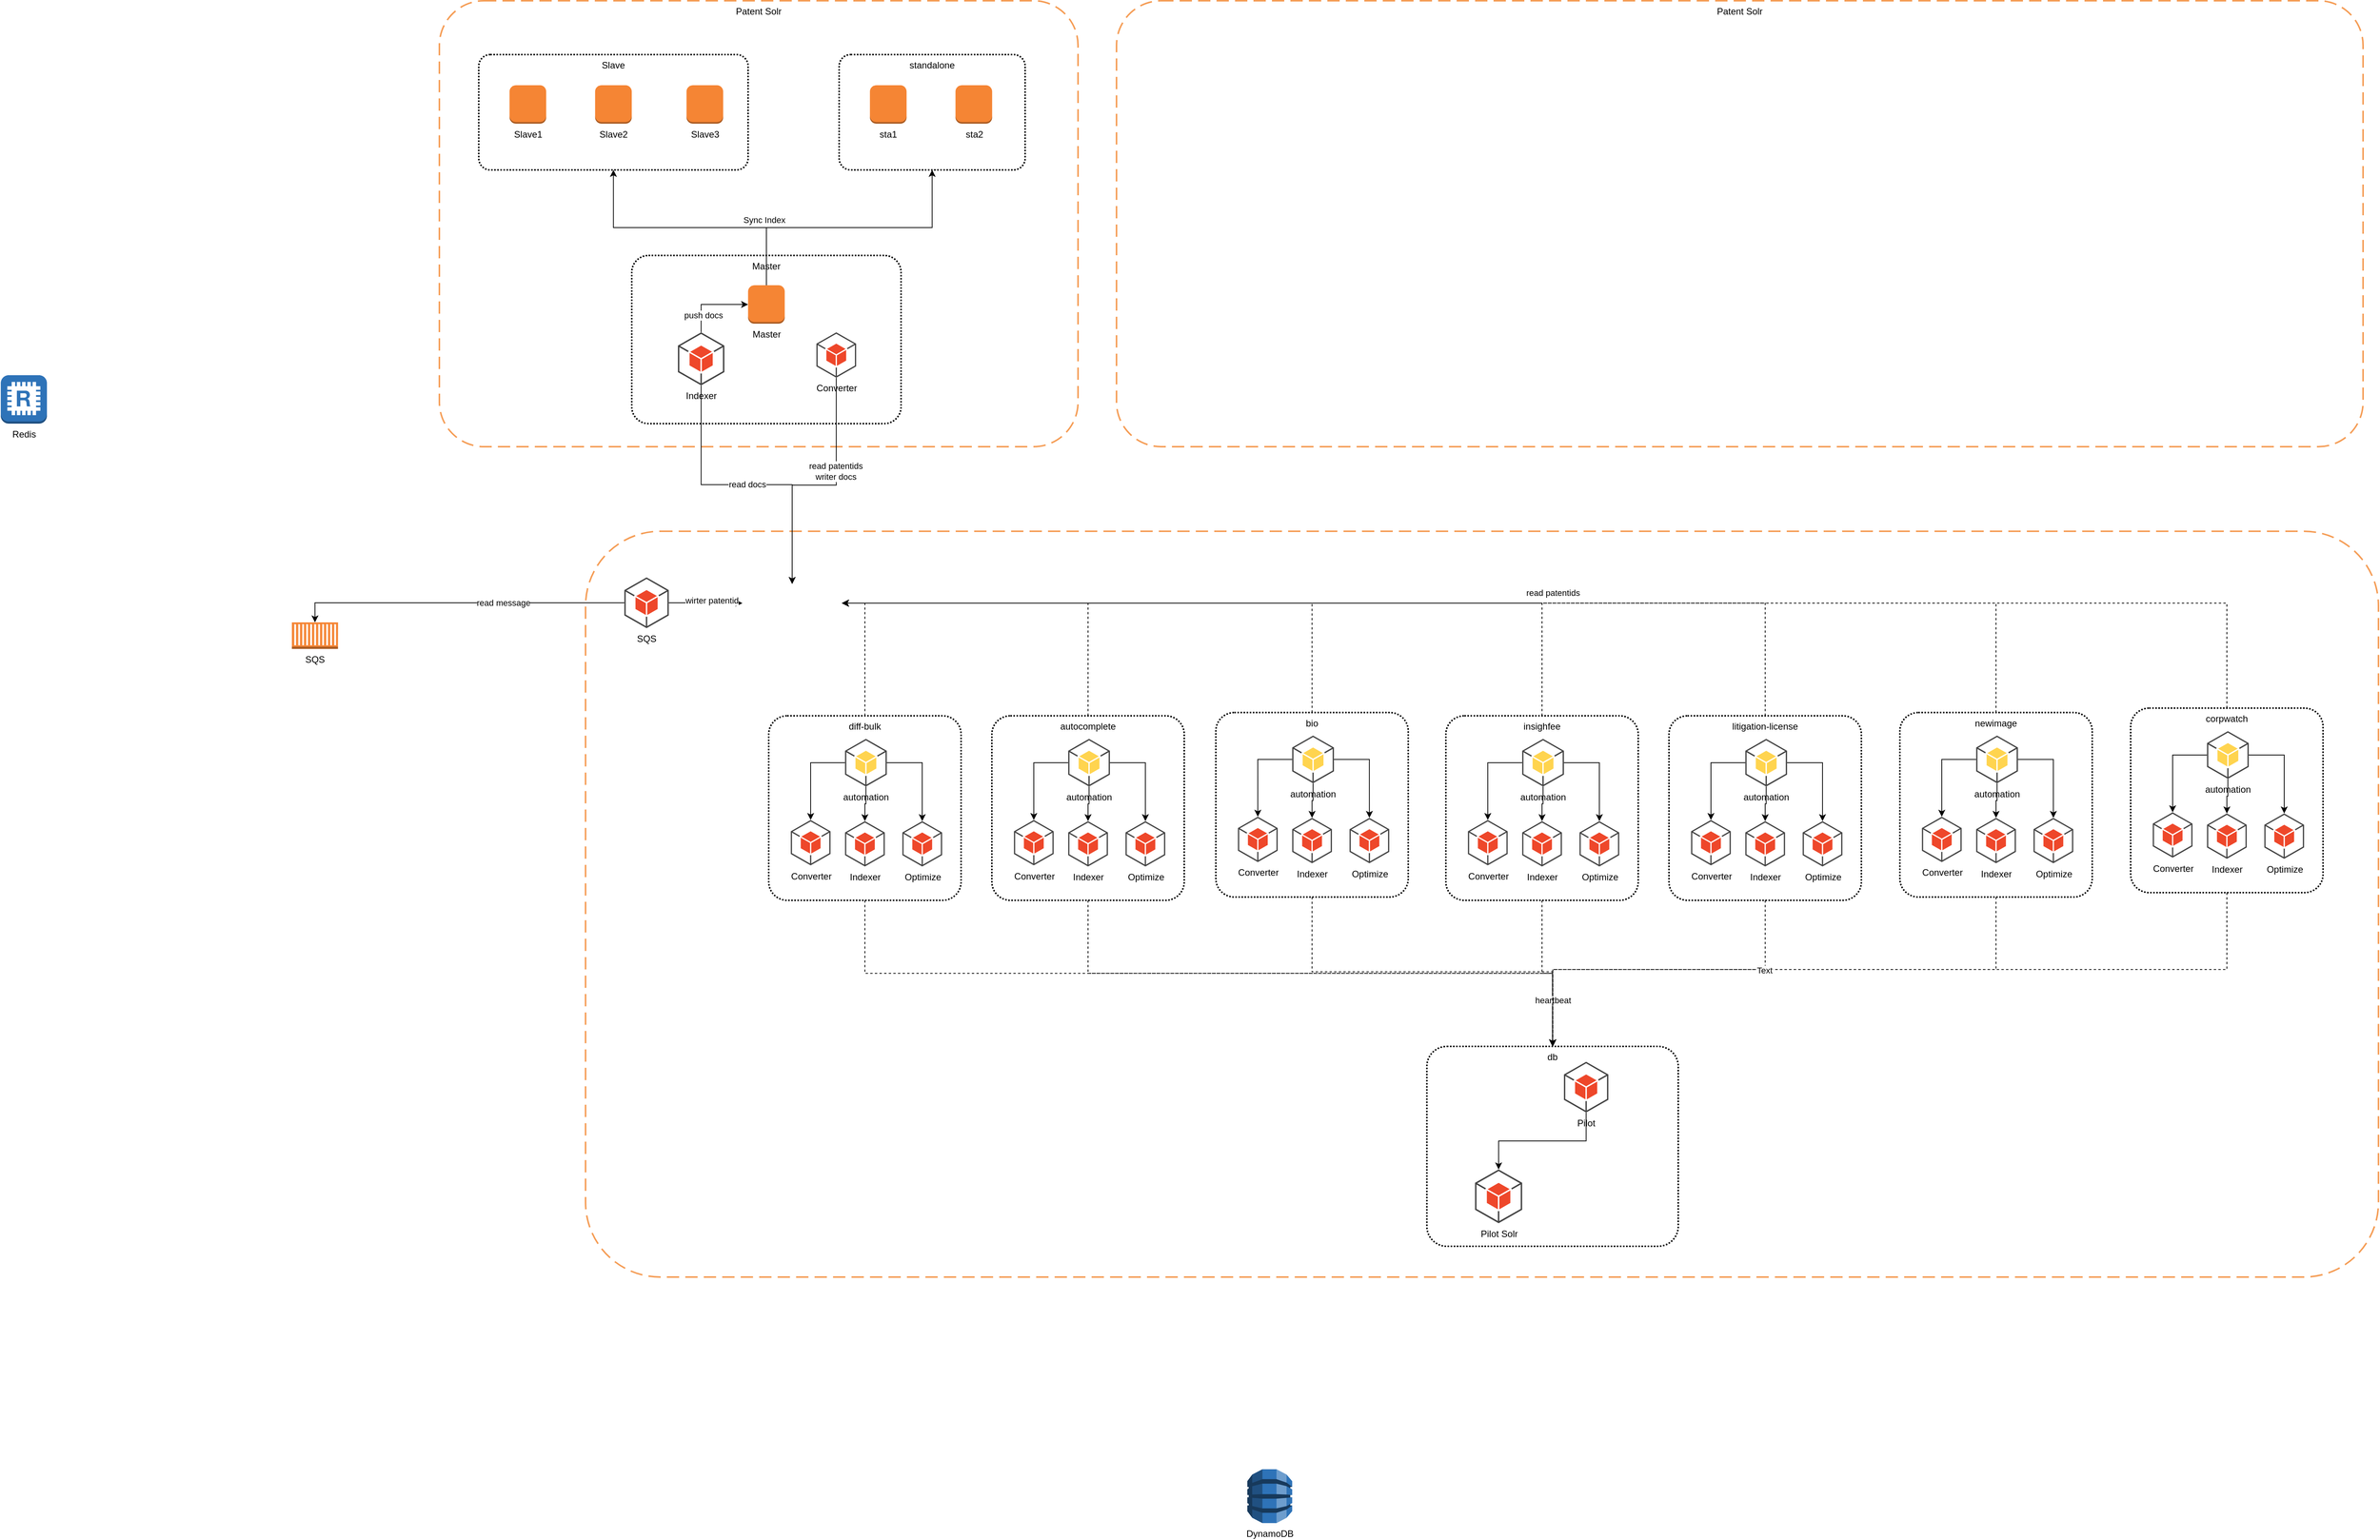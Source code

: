 <mxfile version="16.5.5" type="github">
  <diagram id="Ht1M8jgEwFfnCIfOTk4-" name="Page-1">
    <mxGraphModel dx="4338" dy="2667" grid="1" gridSize="10" guides="1" tooltips="1" connect="1" arrows="1" fold="1" page="1" pageScale="1" pageWidth="1169" pageHeight="827" math="0" shadow="0">
      <root>
        <mxCell id="0" />
        <mxCell id="1" parent="0" />
        <mxCell id="1D48mH3xO_Sxxa785n8w-29" value="" style="rounded=1;arcSize=10;dashed=1;strokeColor=#F59D56;fillColor=none;gradientColor=none;dashPattern=8 4;strokeWidth=2;" vertex="1" parent="1">
          <mxGeometry x="80" y="490" width="2330" height="970" as="geometry" />
        </mxCell>
        <mxCell id="1D48mH3xO_Sxxa785n8w-140" value="db" style="rounded=1;arcSize=10;dashed=1;fillColor=none;gradientColor=none;dashPattern=1 1;strokeWidth=2;verticalAlign=top;" vertex="1" parent="1">
          <mxGeometry x="1173.33" y="1160" width="326.67" height="260" as="geometry" />
        </mxCell>
        <mxCell id="1D48mH3xO_Sxxa785n8w-141" style="edgeStyle=orthogonalEdgeStyle;rounded=0;orthogonalLoop=1;jettySize=auto;html=1;exitX=0.5;exitY=1;exitDx=0;exitDy=0;dashed=1;" edge="1" parent="1" source="1D48mH3xO_Sxxa785n8w-71" target="1D48mH3xO_Sxxa785n8w-140">
          <mxGeometry relative="1" as="geometry" />
        </mxCell>
        <mxCell id="1D48mH3xO_Sxxa785n8w-149" style="edgeStyle=orthogonalEdgeStyle;rounded=0;orthogonalLoop=1;jettySize=auto;html=1;exitX=0.5;exitY=0;exitDx=0;exitDy=0;entryX=1;entryY=0.5;entryDx=0;entryDy=0;dashed=1;" edge="1" parent="1" source="1D48mH3xO_Sxxa785n8w-71" target="1D48mH3xO_Sxxa785n8w-42">
          <mxGeometry relative="1" as="geometry" />
        </mxCell>
        <mxCell id="1D48mH3xO_Sxxa785n8w-71" value="diff-bulk" style="rounded=1;arcSize=10;dashed=1;fillColor=none;gradientColor=none;dashPattern=1 1;strokeWidth=2;verticalAlign=top;" vertex="1" parent="1">
          <mxGeometry x="318.0" y="730" width="250" height="240" as="geometry" />
        </mxCell>
        <mxCell id="1D48mH3xO_Sxxa785n8w-31" value="Patent Solr" style="rounded=1;arcSize=10;dashed=1;strokeColor=#F59D56;fillColor=none;gradientColor=none;dashPattern=8 4;strokeWidth=2;verticalAlign=top;" vertex="1" parent="1">
          <mxGeometry x="-110" y="-200" width="830" height="580" as="geometry" />
        </mxCell>
        <mxCell id="1D48mH3xO_Sxxa785n8w-21" value="Master" style="rounded=1;arcSize=10;dashed=1;fillColor=none;gradientColor=none;dashPattern=1 1;strokeWidth=2;verticalAlign=top;" vertex="1" parent="1">
          <mxGeometry x="140" y="131.25" width="350" height="218.75" as="geometry" />
        </mxCell>
        <mxCell id="1D48mH3xO_Sxxa785n8w-7" value="DynamoDB" style="outlineConnect=0;dashed=0;verticalLabelPosition=bottom;verticalAlign=top;align=center;html=1;shape=mxgraph.aws3.dynamo_db;fillColor=#2E73B8;gradientColor=none;" vertex="1" parent="1">
          <mxGeometry x="939.99" y="1710" width="58.33" height="70" as="geometry" />
        </mxCell>
        <mxCell id="1D48mH3xO_Sxxa785n8w-8" value="Redis" style="outlineConnect=0;dashed=0;verticalLabelPosition=bottom;verticalAlign=top;align=center;html=1;shape=mxgraph.aws3.redis;fillColor=#2E73B8;gradientColor=none;" vertex="1" parent="1">
          <mxGeometry x="-680" y="287" width="60" height="63" as="geometry" />
        </mxCell>
        <mxCell id="1D48mH3xO_Sxxa785n8w-32" style="edgeStyle=orthogonalEdgeStyle;rounded=0;orthogonalLoop=1;jettySize=auto;html=1;exitX=0.5;exitY=0;exitDx=0;exitDy=0;exitPerimeter=0;entryX=0.5;entryY=1;entryDx=0;entryDy=0;" edge="1" parent="1" source="1D48mH3xO_Sxxa785n8w-13" target="1D48mH3xO_Sxxa785n8w-165">
          <mxGeometry relative="1" as="geometry">
            <mxPoint x="453.8" y="29.76" as="targetPoint" />
          </mxGeometry>
        </mxCell>
        <mxCell id="1D48mH3xO_Sxxa785n8w-33" style="edgeStyle=orthogonalEdgeStyle;rounded=0;orthogonalLoop=1;jettySize=auto;html=1;exitX=0.5;exitY=0;exitDx=0;exitDy=0;exitPerimeter=0;entryX=0.5;entryY=1;entryDx=0;entryDy=0;" edge="1" parent="1" source="1D48mH3xO_Sxxa785n8w-13" target="1D48mH3xO_Sxxa785n8w-161">
          <mxGeometry relative="1" as="geometry">
            <mxPoint x="160.059" y="44.25" as="targetPoint" />
          </mxGeometry>
        </mxCell>
        <mxCell id="1D48mH3xO_Sxxa785n8w-34" value="Sync Index" style="edgeLabel;html=1;align=center;verticalAlign=middle;resizable=0;points=[];" vertex="1" connectable="0" parent="1D48mH3xO_Sxxa785n8w-33">
          <mxGeometry x="-0.615" y="3" relative="1" as="geometry">
            <mxPoint y="-18" as="offset" />
          </mxGeometry>
        </mxCell>
        <mxCell id="1D48mH3xO_Sxxa785n8w-13" value="Master" style="outlineConnect=0;dashed=0;verticalLabelPosition=bottom;verticalAlign=top;align=center;html=1;shape=mxgraph.aws3.instance;fillColor=#F58534;gradientColor=none;" vertex="1" parent="1">
          <mxGeometry x="291.19" y="170" width="47.62" height="50" as="geometry" />
        </mxCell>
        <mxCell id="1D48mH3xO_Sxxa785n8w-66" style="edgeStyle=orthogonalEdgeStyle;rounded=0;orthogonalLoop=1;jettySize=auto;html=1;exitX=0.5;exitY=1;exitDx=0;exitDy=0;exitPerimeter=0;entryX=0.5;entryY=0;entryDx=0;entryDy=0;" edge="1" parent="1" source="1D48mH3xO_Sxxa785n8w-24" target="1D48mH3xO_Sxxa785n8w-42">
          <mxGeometry relative="1" as="geometry">
            <Array as="points">
              <mxPoint x="406" y="430" />
              <mxPoint x="349" y="430" />
            </Array>
          </mxGeometry>
        </mxCell>
        <mxCell id="1D48mH3xO_Sxxa785n8w-67" value="read patentids&lt;br&gt;writer docs" style="edgeLabel;html=1;align=center;verticalAlign=middle;resizable=0;points=[];" vertex="1" connectable="0" parent="1D48mH3xO_Sxxa785n8w-66">
          <mxGeometry x="-0.251" y="-1" relative="1" as="geometry">
            <mxPoint as="offset" />
          </mxGeometry>
        </mxCell>
        <mxCell id="1D48mH3xO_Sxxa785n8w-24" value="Converter" style="outlineConnect=0;dashed=0;verticalLabelPosition=bottom;verticalAlign=top;align=center;html=1;shape=mxgraph.aws3.android;fillColor=#EE472A;gradientColor=none;" vertex="1" parent="1">
          <mxGeometry x="380" y="231.25" width="51.63" height="59" as="geometry" />
        </mxCell>
        <mxCell id="1D48mH3xO_Sxxa785n8w-46" value="read docs" style="edgeStyle=orthogonalEdgeStyle;rounded=0;orthogonalLoop=1;jettySize=auto;html=1;exitX=0.5;exitY=1;exitDx=0;exitDy=0;exitPerimeter=0;" edge="1" parent="1" source="1D48mH3xO_Sxxa785n8w-25" target="1D48mH3xO_Sxxa785n8w-42">
          <mxGeometry relative="1" as="geometry" />
        </mxCell>
        <mxCell id="1D48mH3xO_Sxxa785n8w-68" style="edgeStyle=orthogonalEdgeStyle;rounded=0;orthogonalLoop=1;jettySize=auto;html=1;exitX=0.5;exitY=0;exitDx=0;exitDy=0;exitPerimeter=0;entryX=0;entryY=0.5;entryDx=0;entryDy=0;entryPerimeter=0;" edge="1" parent="1" source="1D48mH3xO_Sxxa785n8w-25" target="1D48mH3xO_Sxxa785n8w-13">
          <mxGeometry relative="1" as="geometry" />
        </mxCell>
        <mxCell id="1D48mH3xO_Sxxa785n8w-69" value="push docs" style="edgeLabel;html=1;align=center;verticalAlign=middle;resizable=0;points=[];" vertex="1" connectable="0" parent="1D48mH3xO_Sxxa785n8w-68">
          <mxGeometry x="-0.524" y="-3" relative="1" as="geometry">
            <mxPoint as="offset" />
          </mxGeometry>
        </mxCell>
        <mxCell id="1D48mH3xO_Sxxa785n8w-25" value="Indexer" style="outlineConnect=0;dashed=0;verticalLabelPosition=bottom;verticalAlign=top;align=center;html=1;shape=mxgraph.aws3.android;fillColor=#EE472A;gradientColor=none;" vertex="1" parent="1">
          <mxGeometry x="200" y="231.25" width="60.38" height="69" as="geometry" />
        </mxCell>
        <mxCell id="1D48mH3xO_Sxxa785n8w-39" style="edgeStyle=orthogonalEdgeStyle;rounded=0;orthogonalLoop=1;jettySize=auto;html=1;exitX=0;exitY=0.5;exitDx=0;exitDy=0;exitPerimeter=0;entryX=0.5;entryY=0;entryDx=0;entryDy=0;entryPerimeter=0;" edge="1" parent="1" source="1D48mH3xO_Sxxa785n8w-35" target="1D48mH3xO_Sxxa785n8w-38">
          <mxGeometry relative="1" as="geometry" />
        </mxCell>
        <mxCell id="1D48mH3xO_Sxxa785n8w-40" value="read message" style="edgeLabel;html=1;align=center;verticalAlign=middle;resizable=0;points=[];" vertex="1" connectable="0" parent="1D48mH3xO_Sxxa785n8w-39">
          <mxGeometry x="-0.262" relative="1" as="geometry">
            <mxPoint as="offset" />
          </mxGeometry>
        </mxCell>
        <mxCell id="1D48mH3xO_Sxxa785n8w-64" style="edgeStyle=orthogonalEdgeStyle;rounded=0;orthogonalLoop=1;jettySize=auto;html=1;exitX=1;exitY=0.5;exitDx=0;exitDy=0;exitPerimeter=0;entryX=0;entryY=0.5;entryDx=0;entryDy=0;" edge="1" parent="1" source="1D48mH3xO_Sxxa785n8w-35" target="1D48mH3xO_Sxxa785n8w-42">
          <mxGeometry relative="1" as="geometry" />
        </mxCell>
        <mxCell id="1D48mH3xO_Sxxa785n8w-65" value="wirter patentid" style="edgeLabel;html=1;align=center;verticalAlign=middle;resizable=0;points=[];" vertex="1" connectable="0" parent="1D48mH3xO_Sxxa785n8w-64">
          <mxGeometry x="0.141" y="4" relative="1" as="geometry">
            <mxPoint x="1" as="offset" />
          </mxGeometry>
        </mxCell>
        <mxCell id="1D48mH3xO_Sxxa785n8w-35" value="SQS" style="outlineConnect=0;dashed=0;verticalLabelPosition=bottom;verticalAlign=top;align=center;html=1;shape=mxgraph.aws3.android;fillColor=#EE472A;gradientColor=none;" vertex="1" parent="1">
          <mxGeometry x="130.38" y="550" width="57.75" height="66" as="geometry" />
        </mxCell>
        <mxCell id="1D48mH3xO_Sxxa785n8w-38" value="SQS" style="outlineConnect=0;dashed=0;verticalLabelPosition=bottom;verticalAlign=top;align=center;html=1;shape=mxgraph.aws3.ec2_compute_container;fillColor=#F58534;gradientColor=none;" vertex="1" parent="1">
          <mxGeometry x="-301.67" y="608.5" width="60" height="34.5" as="geometry" />
        </mxCell>
        <mxCell id="1D48mH3xO_Sxxa785n8w-42" value="" style="shape=image;verticalLabelPosition=bottom;labelBackgroundColor=default;verticalAlign=top;aspect=fixed;imageAspect=0;image=https://www.ovhcloud.com/sites/default/files/styles/text_media_horizontal/public/2021-09/ECX-1909_Hero_Kafka_600x400%402x-1.png;" vertex="1" parent="1">
          <mxGeometry x="283.81" y="558.5" width="129.36" height="50" as="geometry" />
        </mxCell>
        <mxCell id="1D48mH3xO_Sxxa785n8w-53" style="edgeStyle=orthogonalEdgeStyle;rounded=0;orthogonalLoop=1;jettySize=auto;html=1;exitX=0.5;exitY=1;exitDx=0;exitDy=0;exitPerimeter=0;entryX=0.5;entryY=0;entryDx=0;entryDy=0;entryPerimeter=0;" edge="1" parent="1" source="1D48mH3xO_Sxxa785n8w-51" target="1D48mH3xO_Sxxa785n8w-52">
          <mxGeometry relative="1" as="geometry" />
        </mxCell>
        <mxCell id="1D48mH3xO_Sxxa785n8w-51" value="Pilot" style="outlineConnect=0;dashed=0;verticalLabelPosition=bottom;verticalAlign=top;align=center;html=1;shape=mxgraph.aws3.android;fillColor=#EE472A;gradientColor=none;" vertex="1" parent="1">
          <mxGeometry x="1351.44" y="1180" width="57.75" height="66" as="geometry" />
        </mxCell>
        <mxCell id="1D48mH3xO_Sxxa785n8w-52" value="Pilot Solr" style="outlineConnect=0;dashed=0;verticalLabelPosition=bottom;verticalAlign=top;align=center;html=1;shape=mxgraph.aws3.android;fillColor=#EE472A;gradientColor=none;" vertex="1" parent="1">
          <mxGeometry x="1235.94" y="1320" width="61.25" height="70" as="geometry" />
        </mxCell>
        <mxCell id="1D48mH3xO_Sxxa785n8w-75" style="edgeStyle=orthogonalEdgeStyle;rounded=0;orthogonalLoop=1;jettySize=auto;html=1;exitX=0;exitY=0.5;exitDx=0;exitDy=0;exitPerimeter=0;entryX=0.5;entryY=0;entryDx=0;entryDy=0;entryPerimeter=0;" edge="1" parent="1" source="1D48mH3xO_Sxxa785n8w-55" target="1D48mH3xO_Sxxa785n8w-72">
          <mxGeometry relative="1" as="geometry" />
        </mxCell>
        <mxCell id="1D48mH3xO_Sxxa785n8w-76" style="edgeStyle=orthogonalEdgeStyle;rounded=0;orthogonalLoop=1;jettySize=auto;html=1;exitX=1;exitY=0.5;exitDx=0;exitDy=0;exitPerimeter=0;entryX=0.5;entryY=0;entryDx=0;entryDy=0;entryPerimeter=0;" edge="1" parent="1" source="1D48mH3xO_Sxxa785n8w-55" target="1D48mH3xO_Sxxa785n8w-74">
          <mxGeometry relative="1" as="geometry" />
        </mxCell>
        <mxCell id="1D48mH3xO_Sxxa785n8w-77" style="edgeStyle=orthogonalEdgeStyle;rounded=0;orthogonalLoop=1;jettySize=auto;html=1;exitX=0.5;exitY=1;exitDx=0;exitDy=0;exitPerimeter=0;entryX=0.5;entryY=0;entryDx=0;entryDy=0;entryPerimeter=0;" edge="1" parent="1" source="1D48mH3xO_Sxxa785n8w-55" target="1D48mH3xO_Sxxa785n8w-73">
          <mxGeometry relative="1" as="geometry" />
        </mxCell>
        <mxCell id="1D48mH3xO_Sxxa785n8w-55" value="automation" style="outlineConnect=0;dashed=0;verticalLabelPosition=bottom;verticalAlign=top;align=center;html=1;shape=mxgraph.aws3.android;fillColor=#FFD44F;gradientColor=none;" vertex="1" parent="1">
          <mxGeometry x="417.19" y="760" width="54.25" height="62" as="geometry" />
        </mxCell>
        <mxCell id="1D48mH3xO_Sxxa785n8w-72" value="Converter" style="outlineConnect=0;dashed=0;verticalLabelPosition=bottom;verticalAlign=top;align=center;html=1;shape=mxgraph.aws3.android;fillColor=#EE472A;gradientColor=none;" vertex="1" parent="1">
          <mxGeometry x="346.7" y="865.5" width="51.63" height="59" as="geometry" />
        </mxCell>
        <mxCell id="1D48mH3xO_Sxxa785n8w-73" value="Indexer" style="outlineConnect=0;dashed=0;verticalLabelPosition=bottom;verticalAlign=top;align=center;html=1;shape=mxgraph.aws3.android;fillColor=#EE472A;gradientColor=none;" vertex="1" parent="1">
          <mxGeometry x="417.19" y="867" width="51.63" height="59" as="geometry" />
        </mxCell>
        <mxCell id="1D48mH3xO_Sxxa785n8w-74" value="Optimize" style="outlineConnect=0;dashed=0;verticalLabelPosition=bottom;verticalAlign=top;align=center;html=1;shape=mxgraph.aws3.android;fillColor=#EE472A;gradientColor=none;" vertex="1" parent="1">
          <mxGeometry x="491.7" y="867" width="51.63" height="59" as="geometry" />
        </mxCell>
        <mxCell id="1D48mH3xO_Sxxa785n8w-142" style="edgeStyle=orthogonalEdgeStyle;rounded=0;orthogonalLoop=1;jettySize=auto;html=1;exitX=0.5;exitY=1;exitDx=0;exitDy=0;dashed=1;" edge="1" parent="1" source="1D48mH3xO_Sxxa785n8w-78" target="1D48mH3xO_Sxxa785n8w-140">
          <mxGeometry relative="1" as="geometry">
            <Array as="points">
              <mxPoint x="733" y="1065" />
              <mxPoint x="1337" y="1065" />
            </Array>
          </mxGeometry>
        </mxCell>
        <mxCell id="1D48mH3xO_Sxxa785n8w-150" style="edgeStyle=orthogonalEdgeStyle;rounded=0;orthogonalLoop=1;jettySize=auto;html=1;exitX=0.5;exitY=0;exitDx=0;exitDy=0;dashed=1;entryX=1;entryY=0.5;entryDx=0;entryDy=0;" edge="1" parent="1" source="1D48mH3xO_Sxxa785n8w-78" target="1D48mH3xO_Sxxa785n8w-42">
          <mxGeometry relative="1" as="geometry">
            <mxPoint x="400" y="590" as="targetPoint" />
          </mxGeometry>
        </mxCell>
        <mxCell id="1D48mH3xO_Sxxa785n8w-78" value="autocomplete" style="rounded=1;arcSize=10;dashed=1;fillColor=none;gradientColor=none;dashPattern=1 1;strokeWidth=2;verticalAlign=top;" vertex="1" parent="1">
          <mxGeometry x="608" y="730" width="250" height="240" as="geometry" />
        </mxCell>
        <mxCell id="1D48mH3xO_Sxxa785n8w-79" style="edgeStyle=orthogonalEdgeStyle;rounded=0;orthogonalLoop=1;jettySize=auto;html=1;exitX=0;exitY=0.5;exitDx=0;exitDy=0;exitPerimeter=0;entryX=0.5;entryY=0;entryDx=0;entryDy=0;entryPerimeter=0;" edge="1" parent="1" source="1D48mH3xO_Sxxa785n8w-82" target="1D48mH3xO_Sxxa785n8w-83">
          <mxGeometry relative="1" as="geometry" />
        </mxCell>
        <mxCell id="1D48mH3xO_Sxxa785n8w-80" style="edgeStyle=orthogonalEdgeStyle;rounded=0;orthogonalLoop=1;jettySize=auto;html=1;exitX=1;exitY=0.5;exitDx=0;exitDy=0;exitPerimeter=0;entryX=0.5;entryY=0;entryDx=0;entryDy=0;entryPerimeter=0;" edge="1" parent="1" source="1D48mH3xO_Sxxa785n8w-82" target="1D48mH3xO_Sxxa785n8w-85">
          <mxGeometry relative="1" as="geometry" />
        </mxCell>
        <mxCell id="1D48mH3xO_Sxxa785n8w-81" style="edgeStyle=orthogonalEdgeStyle;rounded=0;orthogonalLoop=1;jettySize=auto;html=1;exitX=0.5;exitY=1;exitDx=0;exitDy=0;exitPerimeter=0;entryX=0.5;entryY=0;entryDx=0;entryDy=0;entryPerimeter=0;" edge="1" parent="1" source="1D48mH3xO_Sxxa785n8w-82" target="1D48mH3xO_Sxxa785n8w-84">
          <mxGeometry relative="1" as="geometry" />
        </mxCell>
        <mxCell id="1D48mH3xO_Sxxa785n8w-82" value="automation" style="outlineConnect=0;dashed=0;verticalLabelPosition=bottom;verticalAlign=top;align=center;html=1;shape=mxgraph.aws3.android;fillColor=#FFD44F;gradientColor=none;" vertex="1" parent="1">
          <mxGeometry x="707.19" y="760" width="54.25" height="62" as="geometry" />
        </mxCell>
        <mxCell id="1D48mH3xO_Sxxa785n8w-83" value="Converter" style="outlineConnect=0;dashed=0;verticalLabelPosition=bottom;verticalAlign=top;align=center;html=1;shape=mxgraph.aws3.android;fillColor=#EE472A;gradientColor=none;" vertex="1" parent="1">
          <mxGeometry x="636.7" y="865.5" width="51.63" height="59" as="geometry" />
        </mxCell>
        <mxCell id="1D48mH3xO_Sxxa785n8w-84" value="Indexer" style="outlineConnect=0;dashed=0;verticalLabelPosition=bottom;verticalAlign=top;align=center;html=1;shape=mxgraph.aws3.android;fillColor=#EE472A;gradientColor=none;" vertex="1" parent="1">
          <mxGeometry x="707.19" y="867" width="51.63" height="59" as="geometry" />
        </mxCell>
        <mxCell id="1D48mH3xO_Sxxa785n8w-85" value="Optimize" style="outlineConnect=0;dashed=0;verticalLabelPosition=bottom;verticalAlign=top;align=center;html=1;shape=mxgraph.aws3.android;fillColor=#EE472A;gradientColor=none;" vertex="1" parent="1">
          <mxGeometry x="781.7" y="867" width="51.63" height="59" as="geometry" />
        </mxCell>
        <mxCell id="1D48mH3xO_Sxxa785n8w-147" style="edgeStyle=orthogonalEdgeStyle;rounded=0;orthogonalLoop=1;jettySize=auto;html=1;exitX=0.5;exitY=1;exitDx=0;exitDy=0;dashed=1;" edge="1" parent="1" source="1D48mH3xO_Sxxa785n8w-87" target="1D48mH3xO_Sxxa785n8w-140">
          <mxGeometry relative="1" as="geometry">
            <Array as="points">
              <mxPoint x="1024" y="1063" />
              <mxPoint x="1337" y="1063" />
            </Array>
          </mxGeometry>
        </mxCell>
        <mxCell id="1D48mH3xO_Sxxa785n8w-151" style="edgeStyle=orthogonalEdgeStyle;rounded=0;orthogonalLoop=1;jettySize=auto;html=1;exitX=0.5;exitY=0;exitDx=0;exitDy=0;dashed=1;entryX=1;entryY=0.5;entryDx=0;entryDy=0;" edge="1" parent="1" source="1D48mH3xO_Sxxa785n8w-87" target="1D48mH3xO_Sxxa785n8w-42">
          <mxGeometry relative="1" as="geometry" />
        </mxCell>
        <mxCell id="1D48mH3xO_Sxxa785n8w-87" value="bio" style="rounded=1;arcSize=10;dashed=1;fillColor=none;gradientColor=none;dashPattern=1 1;strokeWidth=2;verticalAlign=top;" vertex="1" parent="1">
          <mxGeometry x="899.13" y="725.75" width="250" height="240" as="geometry" />
        </mxCell>
        <mxCell id="1D48mH3xO_Sxxa785n8w-88" style="edgeStyle=orthogonalEdgeStyle;rounded=0;orthogonalLoop=1;jettySize=auto;html=1;exitX=0;exitY=0.5;exitDx=0;exitDy=0;exitPerimeter=0;entryX=0.5;entryY=0;entryDx=0;entryDy=0;entryPerimeter=0;" edge="1" parent="1" source="1D48mH3xO_Sxxa785n8w-91" target="1D48mH3xO_Sxxa785n8w-92">
          <mxGeometry relative="1" as="geometry" />
        </mxCell>
        <mxCell id="1D48mH3xO_Sxxa785n8w-89" style="edgeStyle=orthogonalEdgeStyle;rounded=0;orthogonalLoop=1;jettySize=auto;html=1;exitX=1;exitY=0.5;exitDx=0;exitDy=0;exitPerimeter=0;entryX=0.5;entryY=0;entryDx=0;entryDy=0;entryPerimeter=0;" edge="1" parent="1" source="1D48mH3xO_Sxxa785n8w-91" target="1D48mH3xO_Sxxa785n8w-94">
          <mxGeometry relative="1" as="geometry" />
        </mxCell>
        <mxCell id="1D48mH3xO_Sxxa785n8w-90" style="edgeStyle=orthogonalEdgeStyle;rounded=0;orthogonalLoop=1;jettySize=auto;html=1;exitX=0.5;exitY=1;exitDx=0;exitDy=0;exitPerimeter=0;entryX=0.5;entryY=0;entryDx=0;entryDy=0;entryPerimeter=0;" edge="1" parent="1" source="1D48mH3xO_Sxxa785n8w-91" target="1D48mH3xO_Sxxa785n8w-93">
          <mxGeometry relative="1" as="geometry" />
        </mxCell>
        <mxCell id="1D48mH3xO_Sxxa785n8w-91" value="automation" style="outlineConnect=0;dashed=0;verticalLabelPosition=bottom;verticalAlign=top;align=center;html=1;shape=mxgraph.aws3.android;fillColor=#FFD44F;gradientColor=none;" vertex="1" parent="1">
          <mxGeometry x="998.32" y="755.75" width="54.25" height="62" as="geometry" />
        </mxCell>
        <mxCell id="1D48mH3xO_Sxxa785n8w-92" value="Converter" style="outlineConnect=0;dashed=0;verticalLabelPosition=bottom;verticalAlign=top;align=center;html=1;shape=mxgraph.aws3.android;fillColor=#EE472A;gradientColor=none;" vertex="1" parent="1">
          <mxGeometry x="927.83" y="861.25" width="51.63" height="59" as="geometry" />
        </mxCell>
        <mxCell id="1D48mH3xO_Sxxa785n8w-93" value="Indexer" style="outlineConnect=0;dashed=0;verticalLabelPosition=bottom;verticalAlign=top;align=center;html=1;shape=mxgraph.aws3.android;fillColor=#EE472A;gradientColor=none;" vertex="1" parent="1">
          <mxGeometry x="998.32" y="862.75" width="51.63" height="59" as="geometry" />
        </mxCell>
        <mxCell id="1D48mH3xO_Sxxa785n8w-94" value="Optimize" style="outlineConnect=0;dashed=0;verticalLabelPosition=bottom;verticalAlign=top;align=center;html=1;shape=mxgraph.aws3.android;fillColor=#EE472A;gradientColor=none;" vertex="1" parent="1">
          <mxGeometry x="1072.83" y="862.75" width="51.63" height="59" as="geometry" />
        </mxCell>
        <mxCell id="1D48mH3xO_Sxxa785n8w-146" style="edgeStyle=orthogonalEdgeStyle;rounded=0;orthogonalLoop=1;jettySize=auto;html=1;exitX=0.5;exitY=1;exitDx=0;exitDy=0;dashed=1;" edge="1" parent="1" source="1D48mH3xO_Sxxa785n8w-95" target="1D48mH3xO_Sxxa785n8w-140">
          <mxGeometry relative="1" as="geometry" />
        </mxCell>
        <mxCell id="1D48mH3xO_Sxxa785n8w-158" value="heartbeat" style="edgeLabel;html=1;align=center;verticalAlign=middle;resizable=0;points=[];" vertex="1" connectable="0" parent="1D48mH3xO_Sxxa785n8w-146">
          <mxGeometry x="-0.43" y="-1" relative="1" as="geometry">
            <mxPoint x="15" y="72" as="offset" />
          </mxGeometry>
        </mxCell>
        <mxCell id="1D48mH3xO_Sxxa785n8w-152" style="edgeStyle=orthogonalEdgeStyle;rounded=0;orthogonalLoop=1;jettySize=auto;html=1;exitX=0.5;exitY=0;exitDx=0;exitDy=0;dashed=1;entryX=1;entryY=0.5;entryDx=0;entryDy=0;" edge="1" parent="1" source="1D48mH3xO_Sxxa785n8w-95" target="1D48mH3xO_Sxxa785n8w-42">
          <mxGeometry relative="1" as="geometry" />
        </mxCell>
        <mxCell id="1D48mH3xO_Sxxa785n8w-95" value="insighfee" style="rounded=1;arcSize=10;dashed=1;fillColor=none;gradientColor=none;dashPattern=1 1;strokeWidth=2;verticalAlign=top;" vertex="1" parent="1">
          <mxGeometry x="1198" y="730" width="250" height="240" as="geometry" />
        </mxCell>
        <mxCell id="1D48mH3xO_Sxxa785n8w-96" style="edgeStyle=orthogonalEdgeStyle;rounded=0;orthogonalLoop=1;jettySize=auto;html=1;exitX=0;exitY=0.5;exitDx=0;exitDy=0;exitPerimeter=0;entryX=0.5;entryY=0;entryDx=0;entryDy=0;entryPerimeter=0;" edge="1" parent="1" source="1D48mH3xO_Sxxa785n8w-99" target="1D48mH3xO_Sxxa785n8w-100">
          <mxGeometry relative="1" as="geometry" />
        </mxCell>
        <mxCell id="1D48mH3xO_Sxxa785n8w-97" style="edgeStyle=orthogonalEdgeStyle;rounded=0;orthogonalLoop=1;jettySize=auto;html=1;exitX=1;exitY=0.5;exitDx=0;exitDy=0;exitPerimeter=0;entryX=0.5;entryY=0;entryDx=0;entryDy=0;entryPerimeter=0;" edge="1" parent="1" source="1D48mH3xO_Sxxa785n8w-99" target="1D48mH3xO_Sxxa785n8w-102">
          <mxGeometry relative="1" as="geometry" />
        </mxCell>
        <mxCell id="1D48mH3xO_Sxxa785n8w-98" style="edgeStyle=orthogonalEdgeStyle;rounded=0;orthogonalLoop=1;jettySize=auto;html=1;exitX=0.5;exitY=1;exitDx=0;exitDy=0;exitPerimeter=0;entryX=0.5;entryY=0;entryDx=0;entryDy=0;entryPerimeter=0;" edge="1" parent="1" source="1D48mH3xO_Sxxa785n8w-99" target="1D48mH3xO_Sxxa785n8w-101">
          <mxGeometry relative="1" as="geometry" />
        </mxCell>
        <mxCell id="1D48mH3xO_Sxxa785n8w-99" value="automation" style="outlineConnect=0;dashed=0;verticalLabelPosition=bottom;verticalAlign=top;align=center;html=1;shape=mxgraph.aws3.android;fillColor=#FFD44F;gradientColor=none;" vertex="1" parent="1">
          <mxGeometry x="1297.19" y="760" width="54.25" height="62" as="geometry" />
        </mxCell>
        <mxCell id="1D48mH3xO_Sxxa785n8w-100" value="Converter" style="outlineConnect=0;dashed=0;verticalLabelPosition=bottom;verticalAlign=top;align=center;html=1;shape=mxgraph.aws3.android;fillColor=#EE472A;gradientColor=none;" vertex="1" parent="1">
          <mxGeometry x="1226.7" y="865.5" width="51.63" height="59" as="geometry" />
        </mxCell>
        <mxCell id="1D48mH3xO_Sxxa785n8w-101" value="Indexer" style="outlineConnect=0;dashed=0;verticalLabelPosition=bottom;verticalAlign=top;align=center;html=1;shape=mxgraph.aws3.android;fillColor=#EE472A;gradientColor=none;" vertex="1" parent="1">
          <mxGeometry x="1297.19" y="867" width="51.63" height="59" as="geometry" />
        </mxCell>
        <mxCell id="1D48mH3xO_Sxxa785n8w-102" value="Optimize" style="outlineConnect=0;dashed=0;verticalLabelPosition=bottom;verticalAlign=top;align=center;html=1;shape=mxgraph.aws3.android;fillColor=#EE472A;gradientColor=none;" vertex="1" parent="1">
          <mxGeometry x="1371.7" y="867" width="51.63" height="59" as="geometry" />
        </mxCell>
        <mxCell id="1D48mH3xO_Sxxa785n8w-145" style="edgeStyle=orthogonalEdgeStyle;rounded=0;orthogonalLoop=1;jettySize=auto;html=1;exitX=0.5;exitY=1;exitDx=0;exitDy=0;dashed=1;" edge="1" parent="1" source="1D48mH3xO_Sxxa785n8w-103" target="1D48mH3xO_Sxxa785n8w-140">
          <mxGeometry relative="1" as="geometry">
            <Array as="points">
              <mxPoint x="1613" y="1060" />
              <mxPoint x="1337" y="1060" />
            </Array>
          </mxGeometry>
        </mxCell>
        <mxCell id="1D48mH3xO_Sxxa785n8w-153" style="edgeStyle=orthogonalEdgeStyle;rounded=0;orthogonalLoop=1;jettySize=auto;html=1;exitX=0.5;exitY=0;exitDx=0;exitDy=0;dashed=1;entryX=1;entryY=0.5;entryDx=0;entryDy=0;" edge="1" parent="1" source="1D48mH3xO_Sxxa785n8w-103" target="1D48mH3xO_Sxxa785n8w-42">
          <mxGeometry relative="1" as="geometry" />
        </mxCell>
        <mxCell id="1D48mH3xO_Sxxa785n8w-103" value="litigation-license" style="rounded=1;arcSize=10;dashed=1;fillColor=none;gradientColor=none;dashPattern=1 1;strokeWidth=2;verticalAlign=top;" vertex="1" parent="1">
          <mxGeometry x="1488" y="730" width="250" height="240" as="geometry" />
        </mxCell>
        <mxCell id="1D48mH3xO_Sxxa785n8w-104" style="edgeStyle=orthogonalEdgeStyle;rounded=0;orthogonalLoop=1;jettySize=auto;html=1;exitX=0;exitY=0.5;exitDx=0;exitDy=0;exitPerimeter=0;entryX=0.5;entryY=0;entryDx=0;entryDy=0;entryPerimeter=0;" edge="1" parent="1" source="1D48mH3xO_Sxxa785n8w-107" target="1D48mH3xO_Sxxa785n8w-108">
          <mxGeometry relative="1" as="geometry" />
        </mxCell>
        <mxCell id="1D48mH3xO_Sxxa785n8w-105" style="edgeStyle=orthogonalEdgeStyle;rounded=0;orthogonalLoop=1;jettySize=auto;html=1;exitX=1;exitY=0.5;exitDx=0;exitDy=0;exitPerimeter=0;entryX=0.5;entryY=0;entryDx=0;entryDy=0;entryPerimeter=0;" edge="1" parent="1" source="1D48mH3xO_Sxxa785n8w-107" target="1D48mH3xO_Sxxa785n8w-110">
          <mxGeometry relative="1" as="geometry" />
        </mxCell>
        <mxCell id="1D48mH3xO_Sxxa785n8w-106" style="edgeStyle=orthogonalEdgeStyle;rounded=0;orthogonalLoop=1;jettySize=auto;html=1;exitX=0.5;exitY=1;exitDx=0;exitDy=0;exitPerimeter=0;entryX=0.5;entryY=0;entryDx=0;entryDy=0;entryPerimeter=0;" edge="1" parent="1" source="1D48mH3xO_Sxxa785n8w-107" target="1D48mH3xO_Sxxa785n8w-109">
          <mxGeometry relative="1" as="geometry" />
        </mxCell>
        <mxCell id="1D48mH3xO_Sxxa785n8w-107" value="automation" style="outlineConnect=0;dashed=0;verticalLabelPosition=bottom;verticalAlign=top;align=center;html=1;shape=mxgraph.aws3.android;fillColor=#FFD44F;gradientColor=none;" vertex="1" parent="1">
          <mxGeometry x="1587.19" y="760" width="54.25" height="62" as="geometry" />
        </mxCell>
        <mxCell id="1D48mH3xO_Sxxa785n8w-108" value="Converter" style="outlineConnect=0;dashed=0;verticalLabelPosition=bottom;verticalAlign=top;align=center;html=1;shape=mxgraph.aws3.android;fillColor=#EE472A;gradientColor=none;" vertex="1" parent="1">
          <mxGeometry x="1516.7" y="865.5" width="51.63" height="59" as="geometry" />
        </mxCell>
        <mxCell id="1D48mH3xO_Sxxa785n8w-109" value="Indexer" style="outlineConnect=0;dashed=0;verticalLabelPosition=bottom;verticalAlign=top;align=center;html=1;shape=mxgraph.aws3.android;fillColor=#EE472A;gradientColor=none;" vertex="1" parent="1">
          <mxGeometry x="1587.19" y="867" width="51.63" height="59" as="geometry" />
        </mxCell>
        <mxCell id="1D48mH3xO_Sxxa785n8w-110" value="Optimize" style="outlineConnect=0;dashed=0;verticalLabelPosition=bottom;verticalAlign=top;align=center;html=1;shape=mxgraph.aws3.android;fillColor=#EE472A;gradientColor=none;" vertex="1" parent="1">
          <mxGeometry x="1661.7" y="867" width="51.63" height="59" as="geometry" />
        </mxCell>
        <mxCell id="1D48mH3xO_Sxxa785n8w-144" style="edgeStyle=orthogonalEdgeStyle;rounded=0;orthogonalLoop=1;jettySize=auto;html=1;exitX=0.5;exitY=1;exitDx=0;exitDy=0;dashed=1;" edge="1" parent="1" source="1D48mH3xO_Sxxa785n8w-119" target="1D48mH3xO_Sxxa785n8w-140">
          <mxGeometry relative="1" as="geometry">
            <Array as="points">
              <mxPoint x="1913" y="1060" />
              <mxPoint x="1337" y="1060" />
            </Array>
          </mxGeometry>
        </mxCell>
        <mxCell id="1D48mH3xO_Sxxa785n8w-154" style="edgeStyle=orthogonalEdgeStyle;rounded=0;orthogonalLoop=1;jettySize=auto;html=1;exitX=0.5;exitY=0;exitDx=0;exitDy=0;dashed=1;entryX=1;entryY=0.5;entryDx=0;entryDy=0;" edge="1" parent="1" source="1D48mH3xO_Sxxa785n8w-119" target="1D48mH3xO_Sxxa785n8w-42">
          <mxGeometry relative="1" as="geometry" />
        </mxCell>
        <mxCell id="1D48mH3xO_Sxxa785n8w-119" value="newimage" style="rounded=1;arcSize=10;dashed=1;fillColor=none;gradientColor=none;dashPattern=1 1;strokeWidth=2;verticalAlign=top;" vertex="1" parent="1">
          <mxGeometry x="1788" y="725.75" width="250" height="240" as="geometry" />
        </mxCell>
        <mxCell id="1D48mH3xO_Sxxa785n8w-120" style="edgeStyle=orthogonalEdgeStyle;rounded=0;orthogonalLoop=1;jettySize=auto;html=1;exitX=0;exitY=0.5;exitDx=0;exitDy=0;exitPerimeter=0;entryX=0.5;entryY=0;entryDx=0;entryDy=0;entryPerimeter=0;" edge="1" parent="1" source="1D48mH3xO_Sxxa785n8w-123" target="1D48mH3xO_Sxxa785n8w-124">
          <mxGeometry relative="1" as="geometry" />
        </mxCell>
        <mxCell id="1D48mH3xO_Sxxa785n8w-121" style="edgeStyle=orthogonalEdgeStyle;rounded=0;orthogonalLoop=1;jettySize=auto;html=1;exitX=1;exitY=0.5;exitDx=0;exitDy=0;exitPerimeter=0;entryX=0.5;entryY=0;entryDx=0;entryDy=0;entryPerimeter=0;" edge="1" parent="1" source="1D48mH3xO_Sxxa785n8w-123" target="1D48mH3xO_Sxxa785n8w-126">
          <mxGeometry relative="1" as="geometry" />
        </mxCell>
        <mxCell id="1D48mH3xO_Sxxa785n8w-122" style="edgeStyle=orthogonalEdgeStyle;rounded=0;orthogonalLoop=1;jettySize=auto;html=1;exitX=0.5;exitY=1;exitDx=0;exitDy=0;exitPerimeter=0;entryX=0.5;entryY=0;entryDx=0;entryDy=0;entryPerimeter=0;" edge="1" parent="1" source="1D48mH3xO_Sxxa785n8w-123" target="1D48mH3xO_Sxxa785n8w-125">
          <mxGeometry relative="1" as="geometry" />
        </mxCell>
        <mxCell id="1D48mH3xO_Sxxa785n8w-123" value="automation" style="outlineConnect=0;dashed=0;verticalLabelPosition=bottom;verticalAlign=top;align=center;html=1;shape=mxgraph.aws3.android;fillColor=#FFD44F;gradientColor=none;" vertex="1" parent="1">
          <mxGeometry x="1887.19" y="755.75" width="54.25" height="62" as="geometry" />
        </mxCell>
        <mxCell id="1D48mH3xO_Sxxa785n8w-124" value="Converter" style="outlineConnect=0;dashed=0;verticalLabelPosition=bottom;verticalAlign=top;align=center;html=1;shape=mxgraph.aws3.android;fillColor=#EE472A;gradientColor=none;" vertex="1" parent="1">
          <mxGeometry x="1816.7" y="861.25" width="51.63" height="59" as="geometry" />
        </mxCell>
        <mxCell id="1D48mH3xO_Sxxa785n8w-125" value="Indexer" style="outlineConnect=0;dashed=0;verticalLabelPosition=bottom;verticalAlign=top;align=center;html=1;shape=mxgraph.aws3.android;fillColor=#EE472A;gradientColor=none;" vertex="1" parent="1">
          <mxGeometry x="1887.19" y="862.75" width="51.63" height="59" as="geometry" />
        </mxCell>
        <mxCell id="1D48mH3xO_Sxxa785n8w-126" value="Optimize" style="outlineConnect=0;dashed=0;verticalLabelPosition=bottom;verticalAlign=top;align=center;html=1;shape=mxgraph.aws3.android;fillColor=#EE472A;gradientColor=none;" vertex="1" parent="1">
          <mxGeometry x="1961.7" y="862.75" width="51.63" height="59" as="geometry" />
        </mxCell>
        <mxCell id="1D48mH3xO_Sxxa785n8w-143" style="edgeStyle=orthogonalEdgeStyle;rounded=0;orthogonalLoop=1;jettySize=auto;html=1;exitX=0.5;exitY=1;exitDx=0;exitDy=0;entryX=0.5;entryY=0;entryDx=0;entryDy=0;dashed=1;" edge="1" parent="1" source="1D48mH3xO_Sxxa785n8w-127" target="1D48mH3xO_Sxxa785n8w-140">
          <mxGeometry relative="1" as="geometry">
            <Array as="points">
              <mxPoint x="2213" y="1060" />
              <mxPoint x="1337" y="1060" />
            </Array>
          </mxGeometry>
        </mxCell>
        <mxCell id="1D48mH3xO_Sxxa785n8w-156" value="Text" style="edgeLabel;html=1;align=center;verticalAlign=middle;resizable=0;points=[];" vertex="1" connectable="0" parent="1D48mH3xO_Sxxa785n8w-143">
          <mxGeometry x="0.302" y="1" relative="1" as="geometry">
            <mxPoint x="-1" as="offset" />
          </mxGeometry>
        </mxCell>
        <mxCell id="1D48mH3xO_Sxxa785n8w-155" style="edgeStyle=orthogonalEdgeStyle;rounded=0;orthogonalLoop=1;jettySize=auto;html=1;exitX=0.5;exitY=0;exitDx=0;exitDy=0;dashed=1;entryX=1;entryY=0.5;entryDx=0;entryDy=0;" edge="1" parent="1" source="1D48mH3xO_Sxxa785n8w-127" target="1D48mH3xO_Sxxa785n8w-42">
          <mxGeometry relative="1" as="geometry" />
        </mxCell>
        <mxCell id="1D48mH3xO_Sxxa785n8w-160" value="read patentids" style="edgeLabel;html=1;align=center;verticalAlign=middle;resizable=0;points=[];" vertex="1" connectable="0" parent="1D48mH3xO_Sxxa785n8w-155">
          <mxGeometry x="-0.318" y="1" relative="1" as="geometry">
            <mxPoint x="-352" y="-15" as="offset" />
          </mxGeometry>
        </mxCell>
        <mxCell id="1D48mH3xO_Sxxa785n8w-127" value="corpwatch" style="rounded=1;arcSize=10;dashed=1;fillColor=none;gradientColor=none;dashPattern=1 1;strokeWidth=2;verticalAlign=top;" vertex="1" parent="1">
          <mxGeometry x="2088" y="720" width="250" height="240" as="geometry" />
        </mxCell>
        <mxCell id="1D48mH3xO_Sxxa785n8w-128" style="edgeStyle=orthogonalEdgeStyle;rounded=0;orthogonalLoop=1;jettySize=auto;html=1;exitX=0;exitY=0.5;exitDx=0;exitDy=0;exitPerimeter=0;entryX=0.5;entryY=0;entryDx=0;entryDy=0;entryPerimeter=0;" edge="1" parent="1" source="1D48mH3xO_Sxxa785n8w-131" target="1D48mH3xO_Sxxa785n8w-132">
          <mxGeometry relative="1" as="geometry" />
        </mxCell>
        <mxCell id="1D48mH3xO_Sxxa785n8w-129" style="edgeStyle=orthogonalEdgeStyle;rounded=0;orthogonalLoop=1;jettySize=auto;html=1;exitX=1;exitY=0.5;exitDx=0;exitDy=0;exitPerimeter=0;entryX=0.5;entryY=0;entryDx=0;entryDy=0;entryPerimeter=0;" edge="1" parent="1" source="1D48mH3xO_Sxxa785n8w-131" target="1D48mH3xO_Sxxa785n8w-134">
          <mxGeometry relative="1" as="geometry" />
        </mxCell>
        <mxCell id="1D48mH3xO_Sxxa785n8w-130" style="edgeStyle=orthogonalEdgeStyle;rounded=0;orthogonalLoop=1;jettySize=auto;html=1;exitX=0.5;exitY=1;exitDx=0;exitDy=0;exitPerimeter=0;entryX=0.5;entryY=0;entryDx=0;entryDy=0;entryPerimeter=0;" edge="1" parent="1" source="1D48mH3xO_Sxxa785n8w-131" target="1D48mH3xO_Sxxa785n8w-133">
          <mxGeometry relative="1" as="geometry" />
        </mxCell>
        <mxCell id="1D48mH3xO_Sxxa785n8w-131" value="automation" style="outlineConnect=0;dashed=0;verticalLabelPosition=bottom;verticalAlign=top;align=center;html=1;shape=mxgraph.aws3.android;fillColor=#FFD44F;gradientColor=none;" vertex="1" parent="1">
          <mxGeometry x="2187.19" y="750" width="54.25" height="62" as="geometry" />
        </mxCell>
        <mxCell id="1D48mH3xO_Sxxa785n8w-132" value="Converter" style="outlineConnect=0;dashed=0;verticalLabelPosition=bottom;verticalAlign=top;align=center;html=1;shape=mxgraph.aws3.android;fillColor=#EE472A;gradientColor=none;" vertex="1" parent="1">
          <mxGeometry x="2116.7" y="855.5" width="51.63" height="59" as="geometry" />
        </mxCell>
        <mxCell id="1D48mH3xO_Sxxa785n8w-133" value="Indexer" style="outlineConnect=0;dashed=0;verticalLabelPosition=bottom;verticalAlign=top;align=center;html=1;shape=mxgraph.aws3.android;fillColor=#EE472A;gradientColor=none;" vertex="1" parent="1">
          <mxGeometry x="2187.19" y="857" width="51.63" height="59" as="geometry" />
        </mxCell>
        <mxCell id="1D48mH3xO_Sxxa785n8w-134" value="Optimize" style="outlineConnect=0;dashed=0;verticalLabelPosition=bottom;verticalAlign=top;align=center;html=1;shape=mxgraph.aws3.android;fillColor=#EE472A;gradientColor=none;" vertex="1" parent="1">
          <mxGeometry x="2261.7" y="857" width="51.63" height="59" as="geometry" />
        </mxCell>
        <mxCell id="1D48mH3xO_Sxxa785n8w-161" value="Slave" style="rounded=1;arcSize=10;dashed=1;fillColor=none;gradientColor=none;dashPattern=1 1;strokeWidth=2;verticalAlign=top;" vertex="1" parent="1">
          <mxGeometry x="-58.81" y="-130" width="350" height="150" as="geometry" />
        </mxCell>
        <mxCell id="1D48mH3xO_Sxxa785n8w-162" value="Slave1" style="outlineConnect=0;dashed=0;verticalLabelPosition=bottom;verticalAlign=top;align=center;html=1;shape=mxgraph.aws3.instance;fillColor=#F58534;gradientColor=none;" vertex="1" parent="1">
          <mxGeometry x="-18.81" y="-90.13" width="47.62" height="50" as="geometry" />
        </mxCell>
        <mxCell id="1D48mH3xO_Sxxa785n8w-163" value="Slave2" style="outlineConnect=0;dashed=0;verticalLabelPosition=bottom;verticalAlign=top;align=center;html=1;shape=mxgraph.aws3.instance;fillColor=#F58534;gradientColor=none;" vertex="1" parent="1">
          <mxGeometry x="92.38" y="-90.13" width="47.62" height="50" as="geometry" />
        </mxCell>
        <mxCell id="1D48mH3xO_Sxxa785n8w-164" value="Slave3" style="outlineConnect=0;dashed=0;verticalLabelPosition=bottom;verticalAlign=top;align=center;html=1;shape=mxgraph.aws3.instance;fillColor=#F58534;gradientColor=none;" vertex="1" parent="1">
          <mxGeometry x="211.19" y="-90.13" width="47.62" height="50" as="geometry" />
        </mxCell>
        <mxCell id="1D48mH3xO_Sxxa785n8w-165" value="standalone" style="rounded=1;arcSize=10;dashed=1;fillColor=none;gradientColor=none;dashPattern=1 1;strokeWidth=2;verticalAlign=top;" vertex="1" parent="1">
          <mxGeometry x="409.55" y="-130" width="241.67" height="150" as="geometry" />
        </mxCell>
        <mxCell id="1D48mH3xO_Sxxa785n8w-166" value="sta1" style="outlineConnect=0;dashed=0;verticalLabelPosition=bottom;verticalAlign=top;align=center;html=1;shape=mxgraph.aws3.instance;fillColor=#F58534;gradientColor=none;" vertex="1" parent="1">
          <mxGeometry x="449.55" y="-90.13" width="47.62" height="50" as="geometry" />
        </mxCell>
        <mxCell id="1D48mH3xO_Sxxa785n8w-167" value="sta2" style="outlineConnect=0;dashed=0;verticalLabelPosition=bottom;verticalAlign=top;align=center;html=1;shape=mxgraph.aws3.instance;fillColor=#F58534;gradientColor=none;" vertex="1" parent="1">
          <mxGeometry x="560.74" y="-90.13" width="47.62" height="50" as="geometry" />
        </mxCell>
        <mxCell id="1D48mH3xO_Sxxa785n8w-170" value="Patent Solr" style="rounded=1;arcSize=10;dashed=1;strokeColor=#F59D56;fillColor=none;gradientColor=none;dashPattern=8 4;strokeWidth=2;verticalAlign=top;" vertex="1" parent="1">
          <mxGeometry x="770" y="-200" width="1620" height="580" as="geometry" />
        </mxCell>
      </root>
    </mxGraphModel>
  </diagram>
</mxfile>
